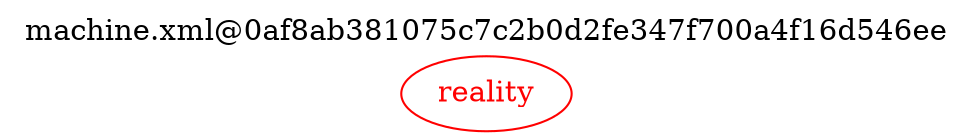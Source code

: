 // This Source Code Form is subject to the terms of the Mozilla Public
// License, v. 2.0. If a copy of the MPL was not distributed with this
// file, You can obtain one at http://mozilla.org/MPL/2.0/.

// Copyright (c) 2018, Galen Curwen-McAdams

// Generated by Codegen: https://github.com/galencm/ma
digraph permutations {
node [weight = 0.25];
nodesep=0.5
reality[label="reality",fontcolor="red",color="red"]

labelloc="t";
label="machine.xml@0af8ab381075c7c2b0d2fe347f700a4f16d546ee";
}